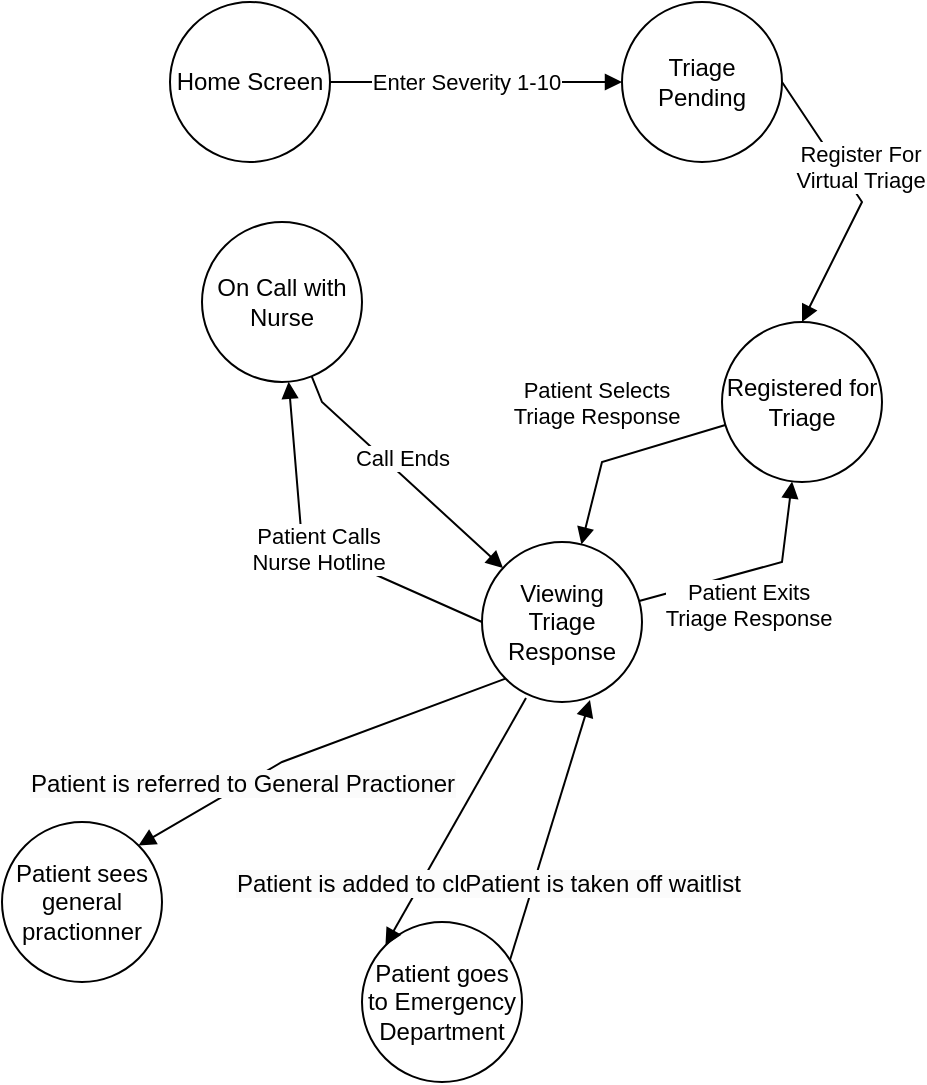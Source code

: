 <mxfile version="24.8.3">
  <diagram name="Page-1" id="DYlrvpux4-JASZ0brNI_">
    <mxGraphModel dx="417" dy="165" grid="0" gridSize="10" guides="1" tooltips="1" connect="1" arrows="1" fold="1" page="1" pageScale="1" pageWidth="850" pageHeight="1100" math="0" shadow="0">
      <root>
        <mxCell id="0" />
        <mxCell id="1" parent="0" />
        <mxCell id="xyPofnfpF94zoi8fh-3h-2" value="Home Screen" style="ellipse;whiteSpace=wrap;html=1;aspect=fixed;" parent="1" vertex="1">
          <mxGeometry x="354" y="180" width="80" height="80" as="geometry" />
        </mxCell>
        <mxCell id="xyPofnfpF94zoi8fh-3h-8" value="On Call with Nurse" style="ellipse;whiteSpace=wrap;html=1;aspect=fixed;" parent="1" vertex="1">
          <mxGeometry x="370" y="290" width="80" height="80" as="geometry" />
        </mxCell>
        <mxCell id="xyPofnfpF94zoi8fh-3h-9" value="Patient Calls&lt;div&gt;Nurse Hotline&lt;/div&gt;" style="html=1;verticalAlign=bottom;endArrow=block;curved=0;rounded=0;exitX=0;exitY=0.5;exitDx=0;exitDy=0;" parent="1" source="xyPofnfpF94zoi8fh-3h-15" target="xyPofnfpF94zoi8fh-3h-8" edge="1">
          <mxGeometry x="-0.059" y="14" width="80" relative="1" as="geometry">
            <mxPoint x="320" y="140" as="sourcePoint" />
            <mxPoint x="400" y="140" as="targetPoint" />
            <Array as="points">
              <mxPoint x="420" y="450" />
            </Array>
            <mxPoint as="offset" />
          </mxGeometry>
        </mxCell>
        <mxCell id="xyPofnfpF94zoi8fh-3h-10" value="Call Ends" style="html=1;verticalAlign=bottom;endArrow=block;curved=0;rounded=0;" parent="1" source="xyPofnfpF94zoi8fh-3h-8" target="xyPofnfpF94zoi8fh-3h-15" edge="1">
          <mxGeometry width="80" relative="1" as="geometry">
            <mxPoint x="420" y="130" as="sourcePoint" />
            <mxPoint x="500" y="130" as="targetPoint" />
            <Array as="points">
              <mxPoint x="430" y="380" />
            </Array>
          </mxGeometry>
        </mxCell>
        <mxCell id="xyPofnfpF94zoi8fh-3h-11" value="Register For&lt;div&gt;Virtual Triage&lt;/div&gt;" style="html=1;verticalAlign=bottom;endArrow=block;curved=0;rounded=0;exitX=1;exitY=0.5;exitDx=0;exitDy=0;entryX=0.5;entryY=0;entryDx=0;entryDy=0;" parent="1" source="xyPofnfpF94zoi8fh-3h-12" target="xyPofnfpF94zoi8fh-3h-13" edge="1">
          <mxGeometry width="80" relative="1" as="geometry">
            <mxPoint x="660.005" y="142.845" as="sourcePoint" />
            <mxPoint x="801.295" y="142.845" as="targetPoint" />
            <Array as="points">
              <mxPoint x="700" y="280" />
            </Array>
          </mxGeometry>
        </mxCell>
        <mxCell id="xyPofnfpF94zoi8fh-3h-12" value="Triage Pending" style="ellipse;whiteSpace=wrap;html=1;aspect=fixed;" parent="1" vertex="1">
          <mxGeometry x="580" y="180" width="80" height="80" as="geometry" />
        </mxCell>
        <mxCell id="xyPofnfpF94zoi8fh-3h-13" value="Registered for Triage" style="ellipse;whiteSpace=wrap;html=1;aspect=fixed;" parent="1" vertex="1">
          <mxGeometry x="630" y="340" width="80" height="80" as="geometry" />
        </mxCell>
        <mxCell id="xyPofnfpF94zoi8fh-3h-14" value="" style="html=1;verticalAlign=bottom;endArrow=block;rounded=0;exitX=1;exitY=0.5;exitDx=0;exitDy=0;entryX=0;entryY=0.5;entryDx=0;entryDy=0;" parent="1" source="xyPofnfpF94zoi8fh-3h-2" target="xyPofnfpF94zoi8fh-3h-12" edge="1">
          <mxGeometry x="0.0" width="80" relative="1" as="geometry">
            <mxPoint x="459.997" y="217.351" as="sourcePoint" />
            <mxPoint x="564.103" y="217.351" as="targetPoint" />
            <mxPoint as="offset" />
          </mxGeometry>
        </mxCell>
        <mxCell id="cL02ZZwTRT4vL0tsfASS-1" value="Enter Severity 1-10" style="edgeLabel;html=1;align=center;verticalAlign=middle;resizable=0;points=[];" vertex="1" connectable="0" parent="xyPofnfpF94zoi8fh-3h-14">
          <mxGeometry x="0.116" y="-1" relative="1" as="geometry">
            <mxPoint x="-14" y="-1" as="offset" />
          </mxGeometry>
        </mxCell>
        <mxCell id="xyPofnfpF94zoi8fh-3h-15" value="Viewing Triage Response" style="ellipse;whiteSpace=wrap;html=1;aspect=fixed;" parent="1" vertex="1">
          <mxGeometry x="510" y="450" width="80" height="80" as="geometry" />
        </mxCell>
        <mxCell id="xyPofnfpF94zoi8fh-3h-16" value="Patient Selects&lt;div&gt;Triage Response&lt;/div&gt;" style="html=1;verticalAlign=bottom;endArrow=block;curved=0;rounded=0;" parent="1" source="xyPofnfpF94zoi8fh-3h-13" target="xyPofnfpF94zoi8fh-3h-15" edge="1">
          <mxGeometry x="0.181" y="-14" width="80" relative="1" as="geometry">
            <mxPoint x="640" y="290" as="sourcePoint" />
            <mxPoint x="720" y="290" as="targetPoint" />
            <Array as="points">
              <mxPoint x="570" y="410" />
            </Array>
            <mxPoint as="offset" />
          </mxGeometry>
        </mxCell>
        <mxCell id="xyPofnfpF94zoi8fh-3h-17" value="Patient Exits&lt;div&gt;Triage Response&lt;/div&gt;" style="html=1;verticalAlign=bottom;endArrow=block;curved=0;rounded=0;" parent="1" source="xyPofnfpF94zoi8fh-3h-15" target="xyPofnfpF94zoi8fh-3h-13" edge="1">
          <mxGeometry x="-0.165" y="-32" width="80" relative="1" as="geometry">
            <mxPoint x="780" y="300" as="sourcePoint" />
            <mxPoint x="860" y="300" as="targetPoint" />
            <Array as="points">
              <mxPoint x="660" y="460" />
            </Array>
            <mxPoint y="-1" as="offset" />
          </mxGeometry>
        </mxCell>
        <mxCell id="tWSdLaK9gwGoN7QiNVpl-1" value="Patient sees general practionner" style="ellipse;whiteSpace=wrap;html=1;aspect=fixed;" parent="1" vertex="1">
          <mxGeometry x="270" y="590" width="80" height="80" as="geometry" />
        </mxCell>
        <mxCell id="tWSdLaK9gwGoN7QiNVpl-3" value="&lt;span style=&quot;font-size: 12px; text-wrap-mode: wrap; background-color: rgb(251, 251, 251);&quot;&gt;Patient is referred to General Practioner&lt;/span&gt;" style="html=1;verticalAlign=bottom;endArrow=block;curved=0;rounded=0;exitX=0;exitY=1;exitDx=0;exitDy=0;entryX=1;entryY=0;entryDx=0;entryDy=0;" parent="1" source="xyPofnfpF94zoi8fh-3h-15" target="tWSdLaK9gwGoN7QiNVpl-1" edge="1">
          <mxGeometry x="0.45" y="7" width="80" relative="1" as="geometry">
            <mxPoint x="435" y="377" as="sourcePoint" />
            <mxPoint x="531" y="473" as="targetPoint" />
            <Array as="points">
              <mxPoint x="410" y="560" />
            </Array>
            <mxPoint as="offset" />
          </mxGeometry>
        </mxCell>
        <mxCell id="tWSdLaK9gwGoN7QiNVpl-4" value="Patient goes to Emergency Department" style="ellipse;whiteSpace=wrap;html=1;aspect=fixed;" parent="1" vertex="1">
          <mxGeometry x="450" y="640" width="80" height="80" as="geometry" />
        </mxCell>
        <mxCell id="tWSdLaK9gwGoN7QiNVpl-6" value="&lt;span style=&quot;font-size: 12px; text-wrap-mode: wrap; background-color: rgb(251, 251, 251);&quot;&gt;Patient is added to closest hospital waitlist&lt;/span&gt;" style="html=1;verticalAlign=bottom;endArrow=block;curved=0;rounded=0;exitX=0;exitY=1;exitDx=0;exitDy=0;entryX=0;entryY=0;entryDx=0;entryDy=0;" parent="1" target="tWSdLaK9gwGoN7QiNVpl-4" edge="1">
          <mxGeometry x="0.469" y="23" width="80" relative="1" as="geometry">
            <mxPoint x="532" y="528" as="sourcePoint" />
            <mxPoint x="348" y="612" as="targetPoint" />
            <Array as="points" />
            <mxPoint x="-1" as="offset" />
          </mxGeometry>
        </mxCell>
        <mxCell id="tWSdLaK9gwGoN7QiNVpl-7" value="&lt;span style=&quot;font-size: 12px; text-wrap-mode: wrap; background-color: rgb(251, 251, 251);&quot;&gt;Patient is taken off waitlist&lt;/span&gt;" style="html=1;verticalAlign=bottom;endArrow=block;curved=0;rounded=0;exitX=0.925;exitY=0.238;exitDx=0;exitDy=0;entryX=0.675;entryY=0.988;entryDx=0;entryDy=0;entryPerimeter=0;exitPerimeter=0;" parent="1" source="tWSdLaK9gwGoN7QiNVpl-4" target="xyPofnfpF94zoi8fh-3h-15" edge="1">
          <mxGeometry x="-0.393" y="-35" width="80" relative="1" as="geometry">
            <mxPoint x="542" y="538" as="sourcePoint" />
            <mxPoint x="472" y="662" as="targetPoint" />
            <Array as="points" />
            <mxPoint as="offset" />
          </mxGeometry>
        </mxCell>
      </root>
    </mxGraphModel>
  </diagram>
</mxfile>
